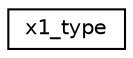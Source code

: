 digraph "Graphical Class Hierarchy"
{
 // INTERACTIVE_SVG=YES
 // LATEX_PDF_SIZE
  edge [fontname="Helvetica",fontsize="10",labelfontname="Helvetica",labelfontsize="10"];
  node [fontname="Helvetica",fontsize="10",shape=record];
  rankdir="LR";
  Node0 [label="x1_type",height=0.2,width=0.4,color="black", fillcolor="white", style="filled",URL="$structxgrid__mod_1_1x1__type.html",tooltip="Private type for exchange grid data."];
}

